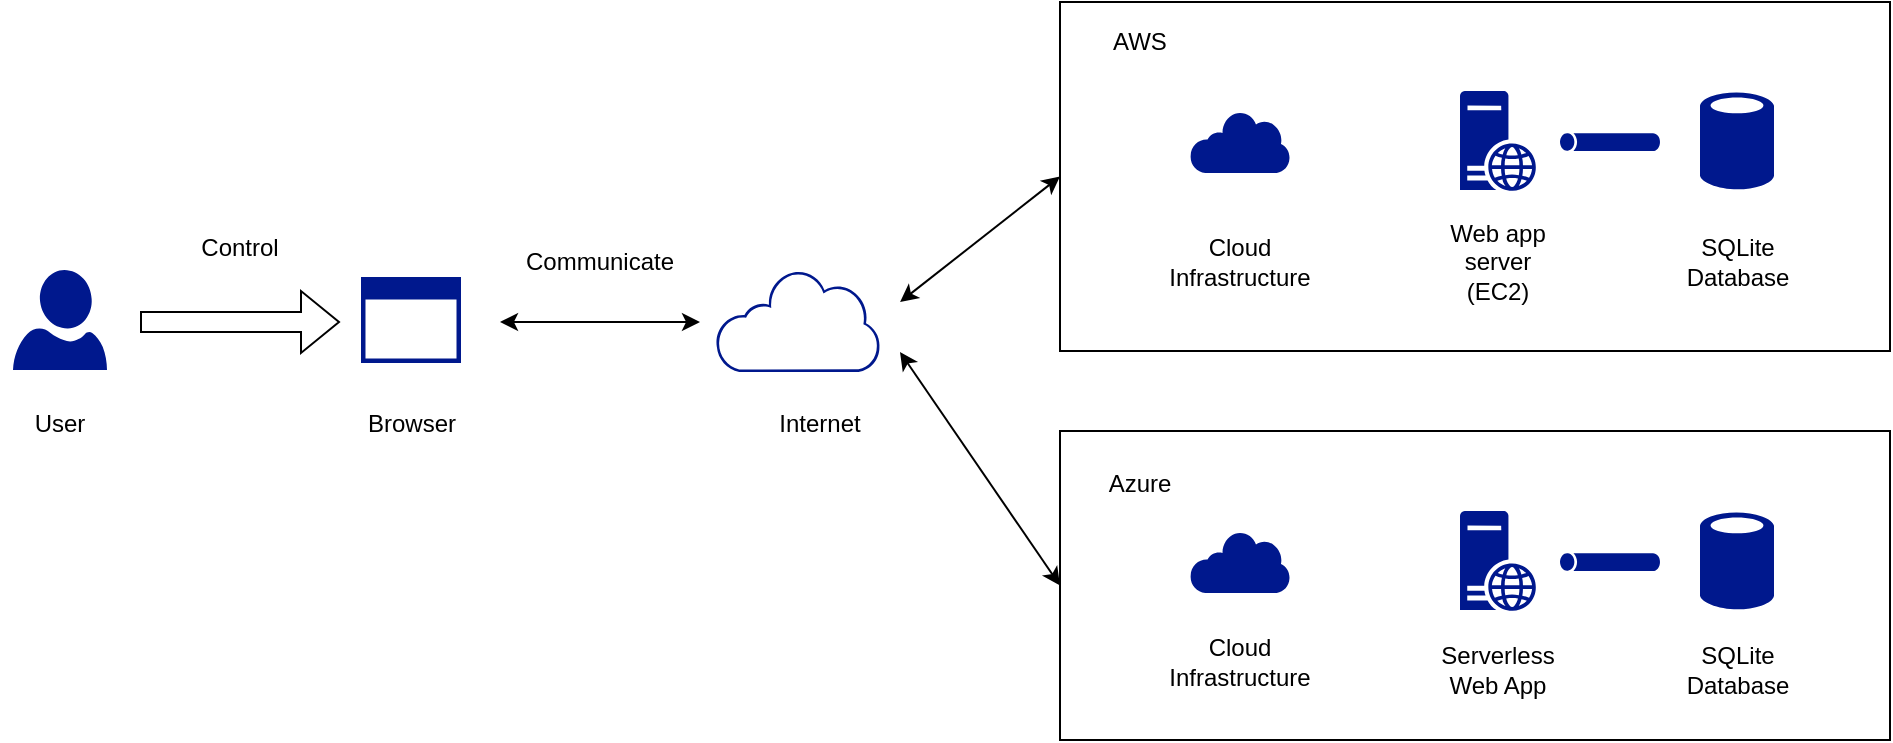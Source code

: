 <mxfile version="21.2.3" type="device">
  <diagram name="Page-1" id="usSSPJ65iqqJF1xtR1_O">
    <mxGraphModel dx="2497" dy="940" grid="1" gridSize="10" guides="1" tooltips="1" connect="1" arrows="1" fold="1" page="1" pageScale="1" pageWidth="850" pageHeight="1100" math="0" shadow="0">
      <root>
        <mxCell id="0" />
        <mxCell id="1" parent="0" />
        <mxCell id="3XFHHqnWxppVs40ZAiXi-21" value="" style="rounded=0;whiteSpace=wrap;html=1;" vertex="1" parent="1">
          <mxGeometry x="400" y="454.5" width="415" height="154.5" as="geometry" />
        </mxCell>
        <mxCell id="3XFHHqnWxppVs40ZAiXi-16" value="" style="rounded=0;whiteSpace=wrap;html=1;" vertex="1" parent="1">
          <mxGeometry x="400" y="240" width="415" height="174.5" as="geometry" />
        </mxCell>
        <mxCell id="3XFHHqnWxppVs40ZAiXi-2" value="" style="sketch=0;aspect=fixed;pointerEvents=1;shadow=0;dashed=0;html=1;strokeColor=none;labelPosition=center;verticalLabelPosition=bottom;verticalAlign=top;align=center;fillColor=#00188D;shape=mxgraph.azure.user" vertex="1" parent="1">
          <mxGeometry x="-123.5" y="374" width="47" height="50" as="geometry" />
        </mxCell>
        <mxCell id="3XFHHqnWxppVs40ZAiXi-3" value="" style="sketch=0;aspect=fixed;pointerEvents=1;shadow=0;dashed=0;html=1;strokeColor=none;labelPosition=center;verticalLabelPosition=bottom;verticalAlign=top;align=center;fillColor=#00188D;shape=mxgraph.mscae.enterprise.web_server" vertex="1" parent="1">
          <mxGeometry x="600" y="284.5" width="38" height="50" as="geometry" />
        </mxCell>
        <mxCell id="3XFHHqnWxppVs40ZAiXi-4" value="" style="sketch=0;aspect=fixed;pointerEvents=1;shadow=0;dashed=0;html=1;strokeColor=none;labelPosition=center;verticalLabelPosition=bottom;verticalAlign=top;align=center;fillColor=#00188D;shape=mxgraph.mscae.enterprise.database_generic" vertex="1" parent="1">
          <mxGeometry x="720" y="284.5" width="37" height="50" as="geometry" />
        </mxCell>
        <mxCell id="3XFHHqnWxppVs40ZAiXi-5" value="" style="sketch=0;aspect=fixed;pointerEvents=1;shadow=0;dashed=0;html=1;strokeColor=none;labelPosition=center;verticalLabelPosition=bottom;verticalAlign=top;align=center;fillColor=#00188D;shape=mxgraph.mscae.enterprise.internet" vertex="1" parent="1">
          <mxGeometry x="465" y="294.5" width="50" height="31" as="geometry" />
        </mxCell>
        <mxCell id="3XFHHqnWxppVs40ZAiXi-6" value="" style="sketch=0;aspect=fixed;pointerEvents=1;shadow=0;dashed=0;html=1;strokeColor=none;labelPosition=center;verticalLabelPosition=bottom;verticalAlign=top;align=center;fillColor=#00188D;shape=mxgraph.mscae.general.tunnel" vertex="1" parent="1">
          <mxGeometry x="650" y="305.5" width="50" height="9" as="geometry" />
        </mxCell>
        <mxCell id="3XFHHqnWxppVs40ZAiXi-8" value="" style="sketch=0;aspect=fixed;pointerEvents=1;shadow=0;dashed=0;html=1;strokeColor=none;labelPosition=center;verticalLabelPosition=bottom;verticalAlign=top;align=center;fillColor=#00188D;shape=mxgraph.mscae.enterprise.web_server" vertex="1" parent="1">
          <mxGeometry x="600" y="494.5" width="38" height="50" as="geometry" />
        </mxCell>
        <mxCell id="3XFHHqnWxppVs40ZAiXi-9" value="" style="sketch=0;aspect=fixed;pointerEvents=1;shadow=0;dashed=0;html=1;strokeColor=none;labelPosition=center;verticalLabelPosition=bottom;verticalAlign=top;align=center;fillColor=#00188D;shape=mxgraph.mscae.enterprise.database_generic" vertex="1" parent="1">
          <mxGeometry x="720" y="494.5" width="37" height="50" as="geometry" />
        </mxCell>
        <mxCell id="3XFHHqnWxppVs40ZAiXi-10" value="" style="sketch=0;aspect=fixed;pointerEvents=1;shadow=0;dashed=0;html=1;strokeColor=none;labelPosition=center;verticalLabelPosition=bottom;verticalAlign=top;align=center;fillColor=#00188D;shape=mxgraph.mscae.enterprise.internet" vertex="1" parent="1">
          <mxGeometry x="465" y="504.5" width="50" height="31" as="geometry" />
        </mxCell>
        <mxCell id="3XFHHqnWxppVs40ZAiXi-11" value="" style="sketch=0;aspect=fixed;pointerEvents=1;shadow=0;dashed=0;html=1;strokeColor=none;labelPosition=center;verticalLabelPosition=bottom;verticalAlign=top;align=center;fillColor=#00188D;shape=mxgraph.mscae.general.tunnel" vertex="1" parent="1">
          <mxGeometry x="650" y="515.5" width="50" height="9" as="geometry" />
        </mxCell>
        <mxCell id="3XFHHqnWxppVs40ZAiXi-12" value="" style="sketch=0;aspect=fixed;pointerEvents=1;shadow=0;dashed=0;html=1;strokeColor=none;labelPosition=center;verticalLabelPosition=bottom;verticalAlign=top;align=center;fillColor=#00188D;shape=mxgraph.mscae.enterprise.internet_hollow" vertex="1" parent="1">
          <mxGeometry x="227.74" y="374" width="82.26" height="51" as="geometry" />
        </mxCell>
        <mxCell id="3XFHHqnWxppVs40ZAiXi-14" value="User" style="text;html=1;strokeColor=none;fillColor=none;align=center;verticalAlign=middle;whiteSpace=wrap;rounded=0;" vertex="1" parent="1">
          <mxGeometry x="-130" y="435.5" width="60" height="30" as="geometry" />
        </mxCell>
        <mxCell id="3XFHHqnWxppVs40ZAiXi-15" value="Internet" style="text;html=1;strokeColor=none;fillColor=none;align=center;verticalAlign=middle;whiteSpace=wrap;rounded=0;" vertex="1" parent="1">
          <mxGeometry x="250" y="435.5" width="60" height="30" as="geometry" />
        </mxCell>
        <mxCell id="3XFHHqnWxppVs40ZAiXi-17" value="AWS" style="text;html=1;strokeColor=none;fillColor=none;align=center;verticalAlign=middle;whiteSpace=wrap;rounded=0;" vertex="1" parent="1">
          <mxGeometry x="410" y="244.5" width="60" height="30" as="geometry" />
        </mxCell>
        <mxCell id="3XFHHqnWxppVs40ZAiXi-18" value="Cloud Infrastructure" style="text;html=1;strokeColor=none;fillColor=none;align=center;verticalAlign=middle;whiteSpace=wrap;rounded=0;" vertex="1" parent="1">
          <mxGeometry x="460" y="354.5" width="60" height="30" as="geometry" />
        </mxCell>
        <mxCell id="3XFHHqnWxppVs40ZAiXi-19" value="Web app server (EC2)" style="text;html=1;strokeColor=none;fillColor=none;align=center;verticalAlign=middle;whiteSpace=wrap;rounded=0;" vertex="1" parent="1">
          <mxGeometry x="589" y="344.5" width="60" height="50" as="geometry" />
        </mxCell>
        <mxCell id="3XFHHqnWxppVs40ZAiXi-20" value="&lt;div&gt;SQLite Database&lt;br&gt;&lt;/div&gt;" style="text;html=1;strokeColor=none;fillColor=none;align=center;verticalAlign=middle;whiteSpace=wrap;rounded=0;" vertex="1" parent="1">
          <mxGeometry x="708.5" y="354.5" width="60" height="30" as="geometry" />
        </mxCell>
        <mxCell id="3XFHHqnWxppVs40ZAiXi-22" value="Cloud Infrastructure" style="text;html=1;strokeColor=none;fillColor=none;align=center;verticalAlign=middle;whiteSpace=wrap;rounded=0;" vertex="1" parent="1">
          <mxGeometry x="460" y="554.5" width="60" height="30" as="geometry" />
        </mxCell>
        <mxCell id="3XFHHqnWxppVs40ZAiXi-23" value="Serverless Web App" style="text;html=1;strokeColor=none;fillColor=none;align=center;verticalAlign=middle;whiteSpace=wrap;rounded=0;" vertex="1" parent="1">
          <mxGeometry x="589" y="549" width="60" height="50" as="geometry" />
        </mxCell>
        <mxCell id="3XFHHqnWxppVs40ZAiXi-24" value="&lt;div&gt;SQLite Database&lt;br&gt;&lt;/div&gt;" style="text;html=1;strokeColor=none;fillColor=none;align=center;verticalAlign=middle;whiteSpace=wrap;rounded=0;" vertex="1" parent="1">
          <mxGeometry x="708.5" y="559" width="60" height="30" as="geometry" />
        </mxCell>
        <mxCell id="3XFHHqnWxppVs40ZAiXi-25" value="Azure" style="text;html=1;strokeColor=none;fillColor=none;align=center;verticalAlign=middle;whiteSpace=wrap;rounded=0;" vertex="1" parent="1">
          <mxGeometry x="410" y="465.5" width="60" height="30" as="geometry" />
        </mxCell>
        <mxCell id="3XFHHqnWxppVs40ZAiXi-28" value="" style="endArrow=classic;html=1;rounded=0;entryX=0;entryY=0.5;entryDx=0;entryDy=0;startArrow=classic;startFill=1;exitX=1.122;exitY=0.314;exitDx=0;exitDy=0;exitPerimeter=0;" edge="1" parent="1" source="3XFHHqnWxppVs40ZAiXi-12" target="3XFHHqnWxppVs40ZAiXi-16">
          <mxGeometry width="50" height="50" relative="1" as="geometry">
            <mxPoint x="310" y="414.5" as="sourcePoint" />
            <mxPoint x="360" y="364.5" as="targetPoint" />
          </mxGeometry>
        </mxCell>
        <mxCell id="3XFHHqnWxppVs40ZAiXi-29" value="" style="endArrow=classic;html=1;rounded=0;entryX=0;entryY=0.5;entryDx=0;entryDy=0;startArrow=classic;startFill=1;" edge="1" parent="1" target="3XFHHqnWxppVs40ZAiXi-21">
          <mxGeometry width="50" height="50" relative="1" as="geometry">
            <mxPoint x="320" y="415" as="sourcePoint" />
            <mxPoint x="370" y="404" as="targetPoint" />
          </mxGeometry>
        </mxCell>
        <mxCell id="3XFHHqnWxppVs40ZAiXi-30" value="" style="sketch=0;aspect=fixed;pointerEvents=1;shadow=0;dashed=0;html=1;strokeColor=none;labelPosition=center;verticalLabelPosition=bottom;verticalAlign=top;align=center;fillColor=#00188D;shape=mxgraph.mscae.enterprise.application_blank" vertex="1" parent="1">
          <mxGeometry x="50.5" y="377.5" width="50" height="43" as="geometry" />
        </mxCell>
        <mxCell id="3XFHHqnWxppVs40ZAiXi-31" value="Browser" style="text;html=1;strokeColor=none;fillColor=none;align=center;verticalAlign=middle;whiteSpace=wrap;rounded=0;" vertex="1" parent="1">
          <mxGeometry x="45.5" y="435.5" width="60" height="30" as="geometry" />
        </mxCell>
        <mxCell id="3XFHHqnWxppVs40ZAiXi-33" value="" style="shape=flexArrow;endArrow=classic;html=1;rounded=0;" edge="1" parent="1">
          <mxGeometry width="50" height="50" relative="1" as="geometry">
            <mxPoint x="-60" y="400" as="sourcePoint" />
            <mxPoint x="40" y="400" as="targetPoint" />
          </mxGeometry>
        </mxCell>
        <mxCell id="3XFHHqnWxppVs40ZAiXi-34" value="Control" style="text;html=1;strokeColor=none;fillColor=none;align=center;verticalAlign=middle;whiteSpace=wrap;rounded=0;" vertex="1" parent="1">
          <mxGeometry x="-40" y="347.5" width="60" height="30" as="geometry" />
        </mxCell>
        <mxCell id="3XFHHqnWxppVs40ZAiXi-35" value="" style="endArrow=classic;html=1;rounded=0;startArrow=classic;startFill=1;" edge="1" parent="1">
          <mxGeometry width="50" height="50" relative="1" as="geometry">
            <mxPoint x="120" y="400" as="sourcePoint" />
            <mxPoint x="220" y="400" as="targetPoint" />
          </mxGeometry>
        </mxCell>
        <mxCell id="3XFHHqnWxppVs40ZAiXi-37" value="Communicate" style="text;html=1;strokeColor=none;fillColor=none;align=center;verticalAlign=middle;whiteSpace=wrap;rounded=0;" vertex="1" parent="1">
          <mxGeometry x="140" y="354.5" width="60" height="30" as="geometry" />
        </mxCell>
      </root>
    </mxGraphModel>
  </diagram>
</mxfile>
